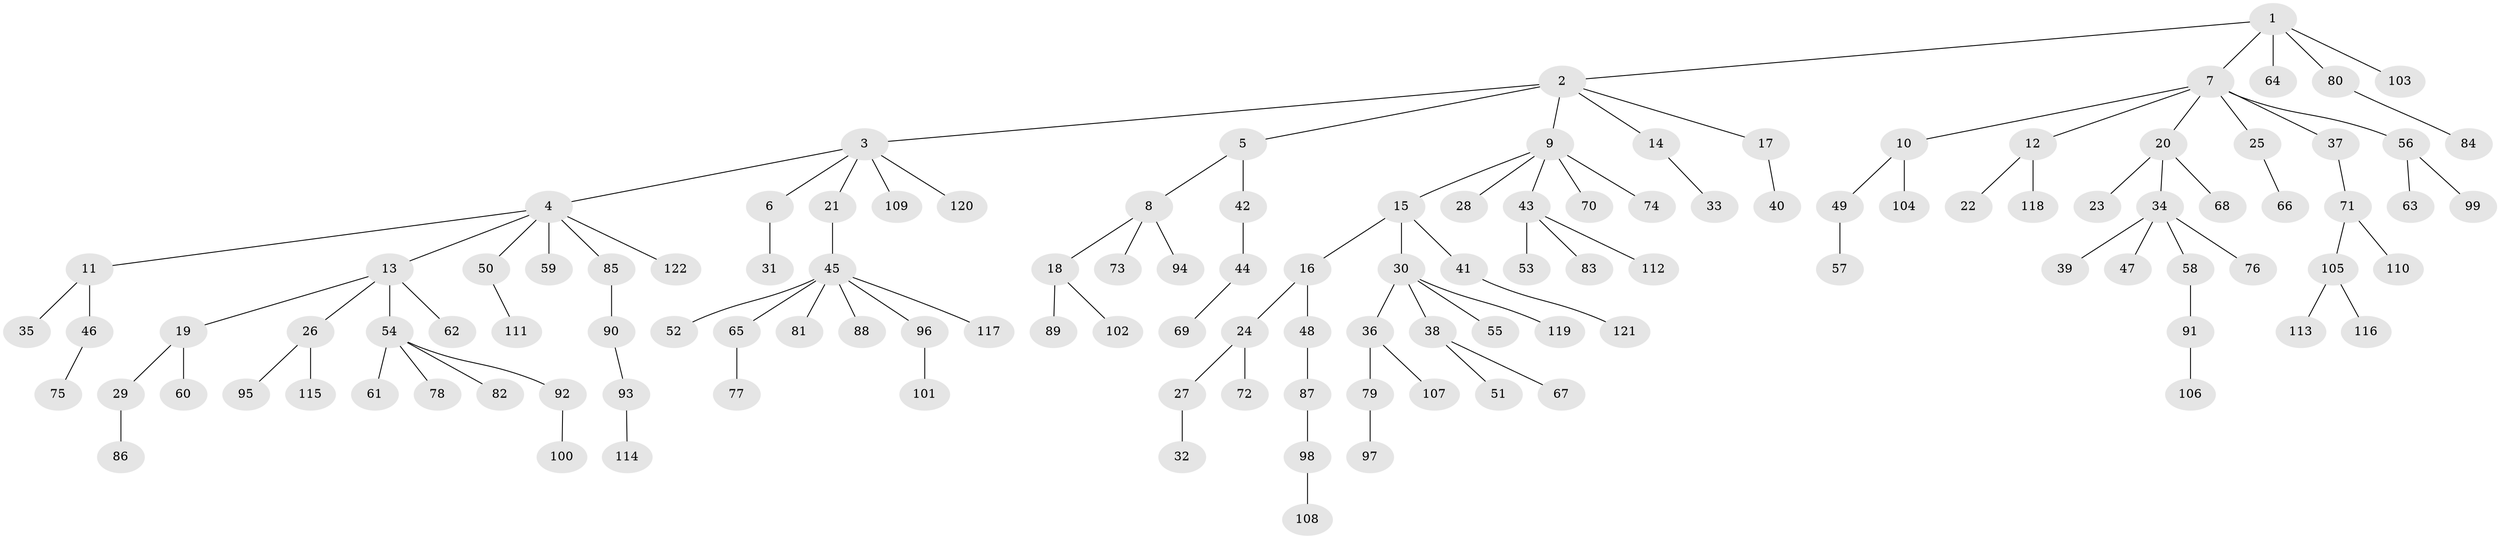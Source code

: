 // Generated by graph-tools (version 1.1) at 2025/26/03/09/25 03:26:23]
// undirected, 122 vertices, 121 edges
graph export_dot {
graph [start="1"]
  node [color=gray90,style=filled];
  1;
  2;
  3;
  4;
  5;
  6;
  7;
  8;
  9;
  10;
  11;
  12;
  13;
  14;
  15;
  16;
  17;
  18;
  19;
  20;
  21;
  22;
  23;
  24;
  25;
  26;
  27;
  28;
  29;
  30;
  31;
  32;
  33;
  34;
  35;
  36;
  37;
  38;
  39;
  40;
  41;
  42;
  43;
  44;
  45;
  46;
  47;
  48;
  49;
  50;
  51;
  52;
  53;
  54;
  55;
  56;
  57;
  58;
  59;
  60;
  61;
  62;
  63;
  64;
  65;
  66;
  67;
  68;
  69;
  70;
  71;
  72;
  73;
  74;
  75;
  76;
  77;
  78;
  79;
  80;
  81;
  82;
  83;
  84;
  85;
  86;
  87;
  88;
  89;
  90;
  91;
  92;
  93;
  94;
  95;
  96;
  97;
  98;
  99;
  100;
  101;
  102;
  103;
  104;
  105;
  106;
  107;
  108;
  109;
  110;
  111;
  112;
  113;
  114;
  115;
  116;
  117;
  118;
  119;
  120;
  121;
  122;
  1 -- 2;
  1 -- 7;
  1 -- 64;
  1 -- 80;
  1 -- 103;
  2 -- 3;
  2 -- 5;
  2 -- 9;
  2 -- 14;
  2 -- 17;
  3 -- 4;
  3 -- 6;
  3 -- 21;
  3 -- 109;
  3 -- 120;
  4 -- 11;
  4 -- 13;
  4 -- 50;
  4 -- 59;
  4 -- 85;
  4 -- 122;
  5 -- 8;
  5 -- 42;
  6 -- 31;
  7 -- 10;
  7 -- 12;
  7 -- 20;
  7 -- 25;
  7 -- 37;
  7 -- 56;
  8 -- 18;
  8 -- 73;
  8 -- 94;
  9 -- 15;
  9 -- 28;
  9 -- 43;
  9 -- 70;
  9 -- 74;
  10 -- 49;
  10 -- 104;
  11 -- 35;
  11 -- 46;
  12 -- 22;
  12 -- 118;
  13 -- 19;
  13 -- 26;
  13 -- 54;
  13 -- 62;
  14 -- 33;
  15 -- 16;
  15 -- 30;
  15 -- 41;
  16 -- 24;
  16 -- 48;
  17 -- 40;
  18 -- 89;
  18 -- 102;
  19 -- 29;
  19 -- 60;
  20 -- 23;
  20 -- 34;
  20 -- 68;
  21 -- 45;
  24 -- 27;
  24 -- 72;
  25 -- 66;
  26 -- 95;
  26 -- 115;
  27 -- 32;
  29 -- 86;
  30 -- 36;
  30 -- 38;
  30 -- 55;
  30 -- 119;
  34 -- 39;
  34 -- 47;
  34 -- 58;
  34 -- 76;
  36 -- 79;
  36 -- 107;
  37 -- 71;
  38 -- 51;
  38 -- 67;
  41 -- 121;
  42 -- 44;
  43 -- 53;
  43 -- 83;
  43 -- 112;
  44 -- 69;
  45 -- 52;
  45 -- 65;
  45 -- 81;
  45 -- 88;
  45 -- 96;
  45 -- 117;
  46 -- 75;
  48 -- 87;
  49 -- 57;
  50 -- 111;
  54 -- 61;
  54 -- 78;
  54 -- 82;
  54 -- 92;
  56 -- 63;
  56 -- 99;
  58 -- 91;
  65 -- 77;
  71 -- 105;
  71 -- 110;
  79 -- 97;
  80 -- 84;
  85 -- 90;
  87 -- 98;
  90 -- 93;
  91 -- 106;
  92 -- 100;
  93 -- 114;
  96 -- 101;
  98 -- 108;
  105 -- 113;
  105 -- 116;
}
